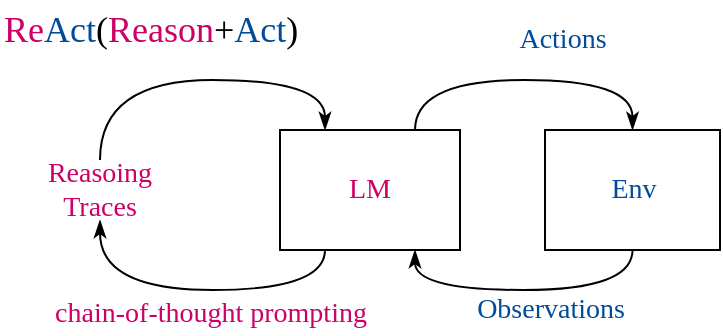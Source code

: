 <mxfile version="24.7.5">
  <diagram name="第 1 页" id="74GF9dd4Hj6v-dmnbIOR">
    <mxGraphModel dx="1054" dy="454" grid="1" gridSize="10" guides="1" tooltips="1" connect="1" arrows="1" fold="1" page="1" pageScale="1" pageWidth="827" pageHeight="1169" math="0" shadow="0">
      <root>
        <mxCell id="0" />
        <mxCell id="1" parent="0" />
        <mxCell id="rNT7We0P9_acyeKCM1_O-12" style="edgeStyle=orthogonalEdgeStyle;rounded=0;orthogonalLoop=1;jettySize=auto;html=1;exitX=0.75;exitY=0;exitDx=0;exitDy=0;entryX=0.5;entryY=0;entryDx=0;entryDy=0;curved=1;endArrow=classicThin;endFill=1;fontSize=14;fontFamily=Verdana;" edge="1" parent="1" source="rNT7We0P9_acyeKCM1_O-14" target="rNT7We0P9_acyeKCM1_O-16">
          <mxGeometry relative="1" as="geometry">
            <Array as="points">
              <mxPoint x="271" y="90" />
              <mxPoint x="380" y="90" />
            </Array>
          </mxGeometry>
        </mxCell>
        <mxCell id="rNT7We0P9_acyeKCM1_O-13" style="edgeStyle=orthogonalEdgeStyle;rounded=0;orthogonalLoop=1;jettySize=auto;html=1;exitX=0.25;exitY=1;exitDx=0;exitDy=0;entryX=0.5;entryY=1;entryDx=0;entryDy=0;curved=1;endArrow=classicThin;endFill=1;fontSize=14;fontFamily=Verdana;" edge="1" parent="1" source="rNT7We0P9_acyeKCM1_O-14" target="rNT7We0P9_acyeKCM1_O-22">
          <mxGeometry relative="1" as="geometry" />
        </mxCell>
        <mxCell id="rNT7We0P9_acyeKCM1_O-14" value="LM" style="rounded=0;whiteSpace=wrap;html=1;fontColor=#CC0066;fontSize=14;fontFamily=Verdana;" diagramCategory="general" diagramName="Rectangle" vertex="1" parent="1">
          <mxGeometry x="204" y="115" width="90" height="60" as="geometry" />
        </mxCell>
        <mxCell id="rNT7We0P9_acyeKCM1_O-15" style="edgeStyle=orthogonalEdgeStyle;rounded=0;orthogonalLoop=1;jettySize=auto;html=1;exitX=0.5;exitY=1;exitDx=0;exitDy=0;entryX=0.75;entryY=1;entryDx=0;entryDy=0;curved=1;endArrow=classicThin;endFill=1;fontSize=14;fontFamily=Verdana;" edge="1" parent="1" source="rNT7We0P9_acyeKCM1_O-16" target="rNT7We0P9_acyeKCM1_O-14">
          <mxGeometry relative="1" as="geometry" />
        </mxCell>
        <mxCell id="rNT7We0P9_acyeKCM1_O-16" value="Env" style="rounded=0;whiteSpace=wrap;html=1;fontColor=#004C99;fontSize=14;fontFamily=Verdana;" diagramCategory="general" diagramName="Rectangle" vertex="1" parent="1">
          <mxGeometry x="336.5" y="115" width="87.5" height="60" as="geometry" />
        </mxCell>
        <mxCell id="rNT7We0P9_acyeKCM1_O-17" value="&lt;font color=&quot;#cc0066&quot; style=&quot;font-size: 18px;&quot;&gt;Re&lt;/font&gt;&lt;font color=&quot;#004c99&quot; style=&quot;font-size: 18px;&quot;&gt;Act&lt;/font&gt;(&lt;font color=&quot;#cc0066&quot; style=&quot;font-size: 18px;&quot;&gt;Reason&lt;/font&gt;+&lt;font color=&quot;#004c99&quot; style=&quot;font-size: 18px;&quot;&gt;Act&lt;/font&gt;)" style="text;html=1;align=left;verticalAlign=middle;resizable=0;points=[];autosize=1;fontSize=18;fontFamily=Verdana;" vertex="1" parent="1">
          <mxGeometry x="64" y="50" width="190" height="30" as="geometry" />
        </mxCell>
        <mxCell id="rNT7We0P9_acyeKCM1_O-18" value="Actions" style="text;html=1;align=center;verticalAlign=middle;resizable=0;points=[];autosize=1;fontColor=#004C99;fontSize=14;fontFamily=Verdana;" vertex="1" parent="1">
          <mxGeometry x="310" y="60" width="70" height="20" as="geometry" />
        </mxCell>
        <mxCell id="rNT7We0P9_acyeKCM1_O-19" value="Observations" style="text;html=1;align=center;verticalAlign=middle;resizable=0;points=[];autosize=1;fontColor=#004C99;fontSize=14;fontFamily=Verdana;" vertex="1" parent="1">
          <mxGeometry x="284" y="195" width="110" height="20" as="geometry" />
        </mxCell>
        <mxCell id="rNT7We0P9_acyeKCM1_O-20" style="edgeStyle=orthogonalEdgeStyle;curved=1;rounded=0;orthogonalLoop=1;jettySize=auto;html=1;entryX=0.25;entryY=0;entryDx=0;entryDy=0;endArrow=classicThin;endFill=1;exitX=0.5;exitY=0;exitDx=0;exitDy=0;fontSize=14;fontFamily=Verdana;" edge="1" parent="1" source="rNT7We0P9_acyeKCM1_O-22" target="rNT7We0P9_acyeKCM1_O-14">
          <mxGeometry relative="1" as="geometry">
            <Array as="points">
              <mxPoint x="114" y="90" />
              <mxPoint x="227" y="90" />
            </Array>
          </mxGeometry>
        </mxCell>
        <mxCell id="rNT7We0P9_acyeKCM1_O-21" value="&lt;span style=&quot;font-size: 14px; font-variant-ligatures: normal; text-align: justify;&quot;&gt;chain-of-thought prompting&lt;/span&gt;" style="text;html=1;align=center;verticalAlign=middle;resizable=0;points=[];autosize=1;fontColor=#CC0066;fontSize=14;fontFamily=Verdana;" vertex="1" parent="1">
          <mxGeometry x="64" y="197" width="210" height="20" as="geometry" />
        </mxCell>
        <mxCell id="rNT7We0P9_acyeKCM1_O-22" value="Reasoing&lt;br style=&quot;font-size: 14px;&quot;&gt;Traces" style="rounded=1;whiteSpace=wrap;html=1;strokeColor=none;fontColor=#CC0066;fontSize=14;fontFamily=Verdana;" diagramCategory="general" diagramName="RoundedRectangle" vertex="1" parent="1">
          <mxGeometry x="89" y="130" width="50" height="30" as="geometry" />
        </mxCell>
      </root>
    </mxGraphModel>
  </diagram>
</mxfile>
